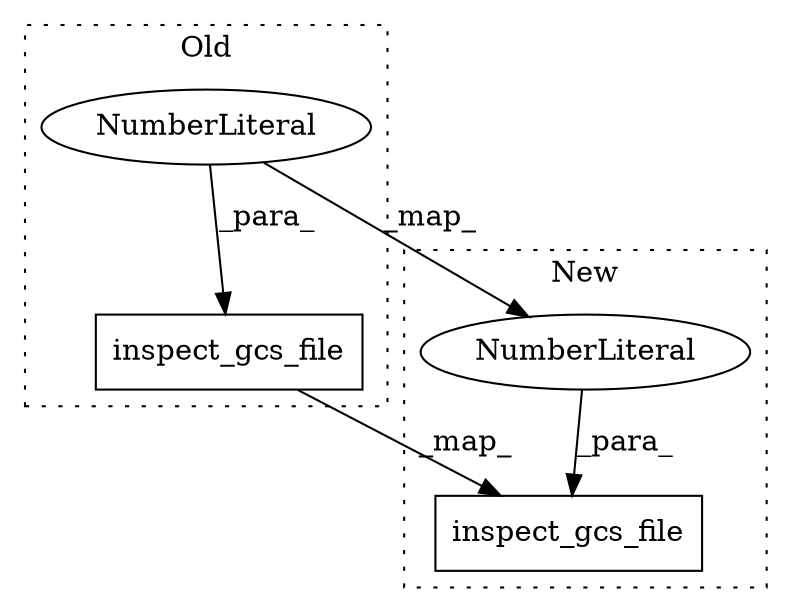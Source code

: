 digraph G {
subgraph cluster0 {
1 [label="inspect_gcs_file" a="32" s="9000,9128" l="17,1" shape="box"];
4 [label="NumberLiteral" a="34" s="9125" l="3" shape="ellipse"];
label = "Old";
style="dotted";
}
subgraph cluster1 {
2 [label="inspect_gcs_file" a="32" s="9205,9331" l="17,1" shape="box"];
3 [label="NumberLiteral" a="34" s="9330" l="1" shape="ellipse"];
label = "New";
style="dotted";
}
1 -> 2 [label="_map_"];
3 -> 2 [label="_para_"];
4 -> 1 [label="_para_"];
4 -> 3 [label="_map_"];
}
